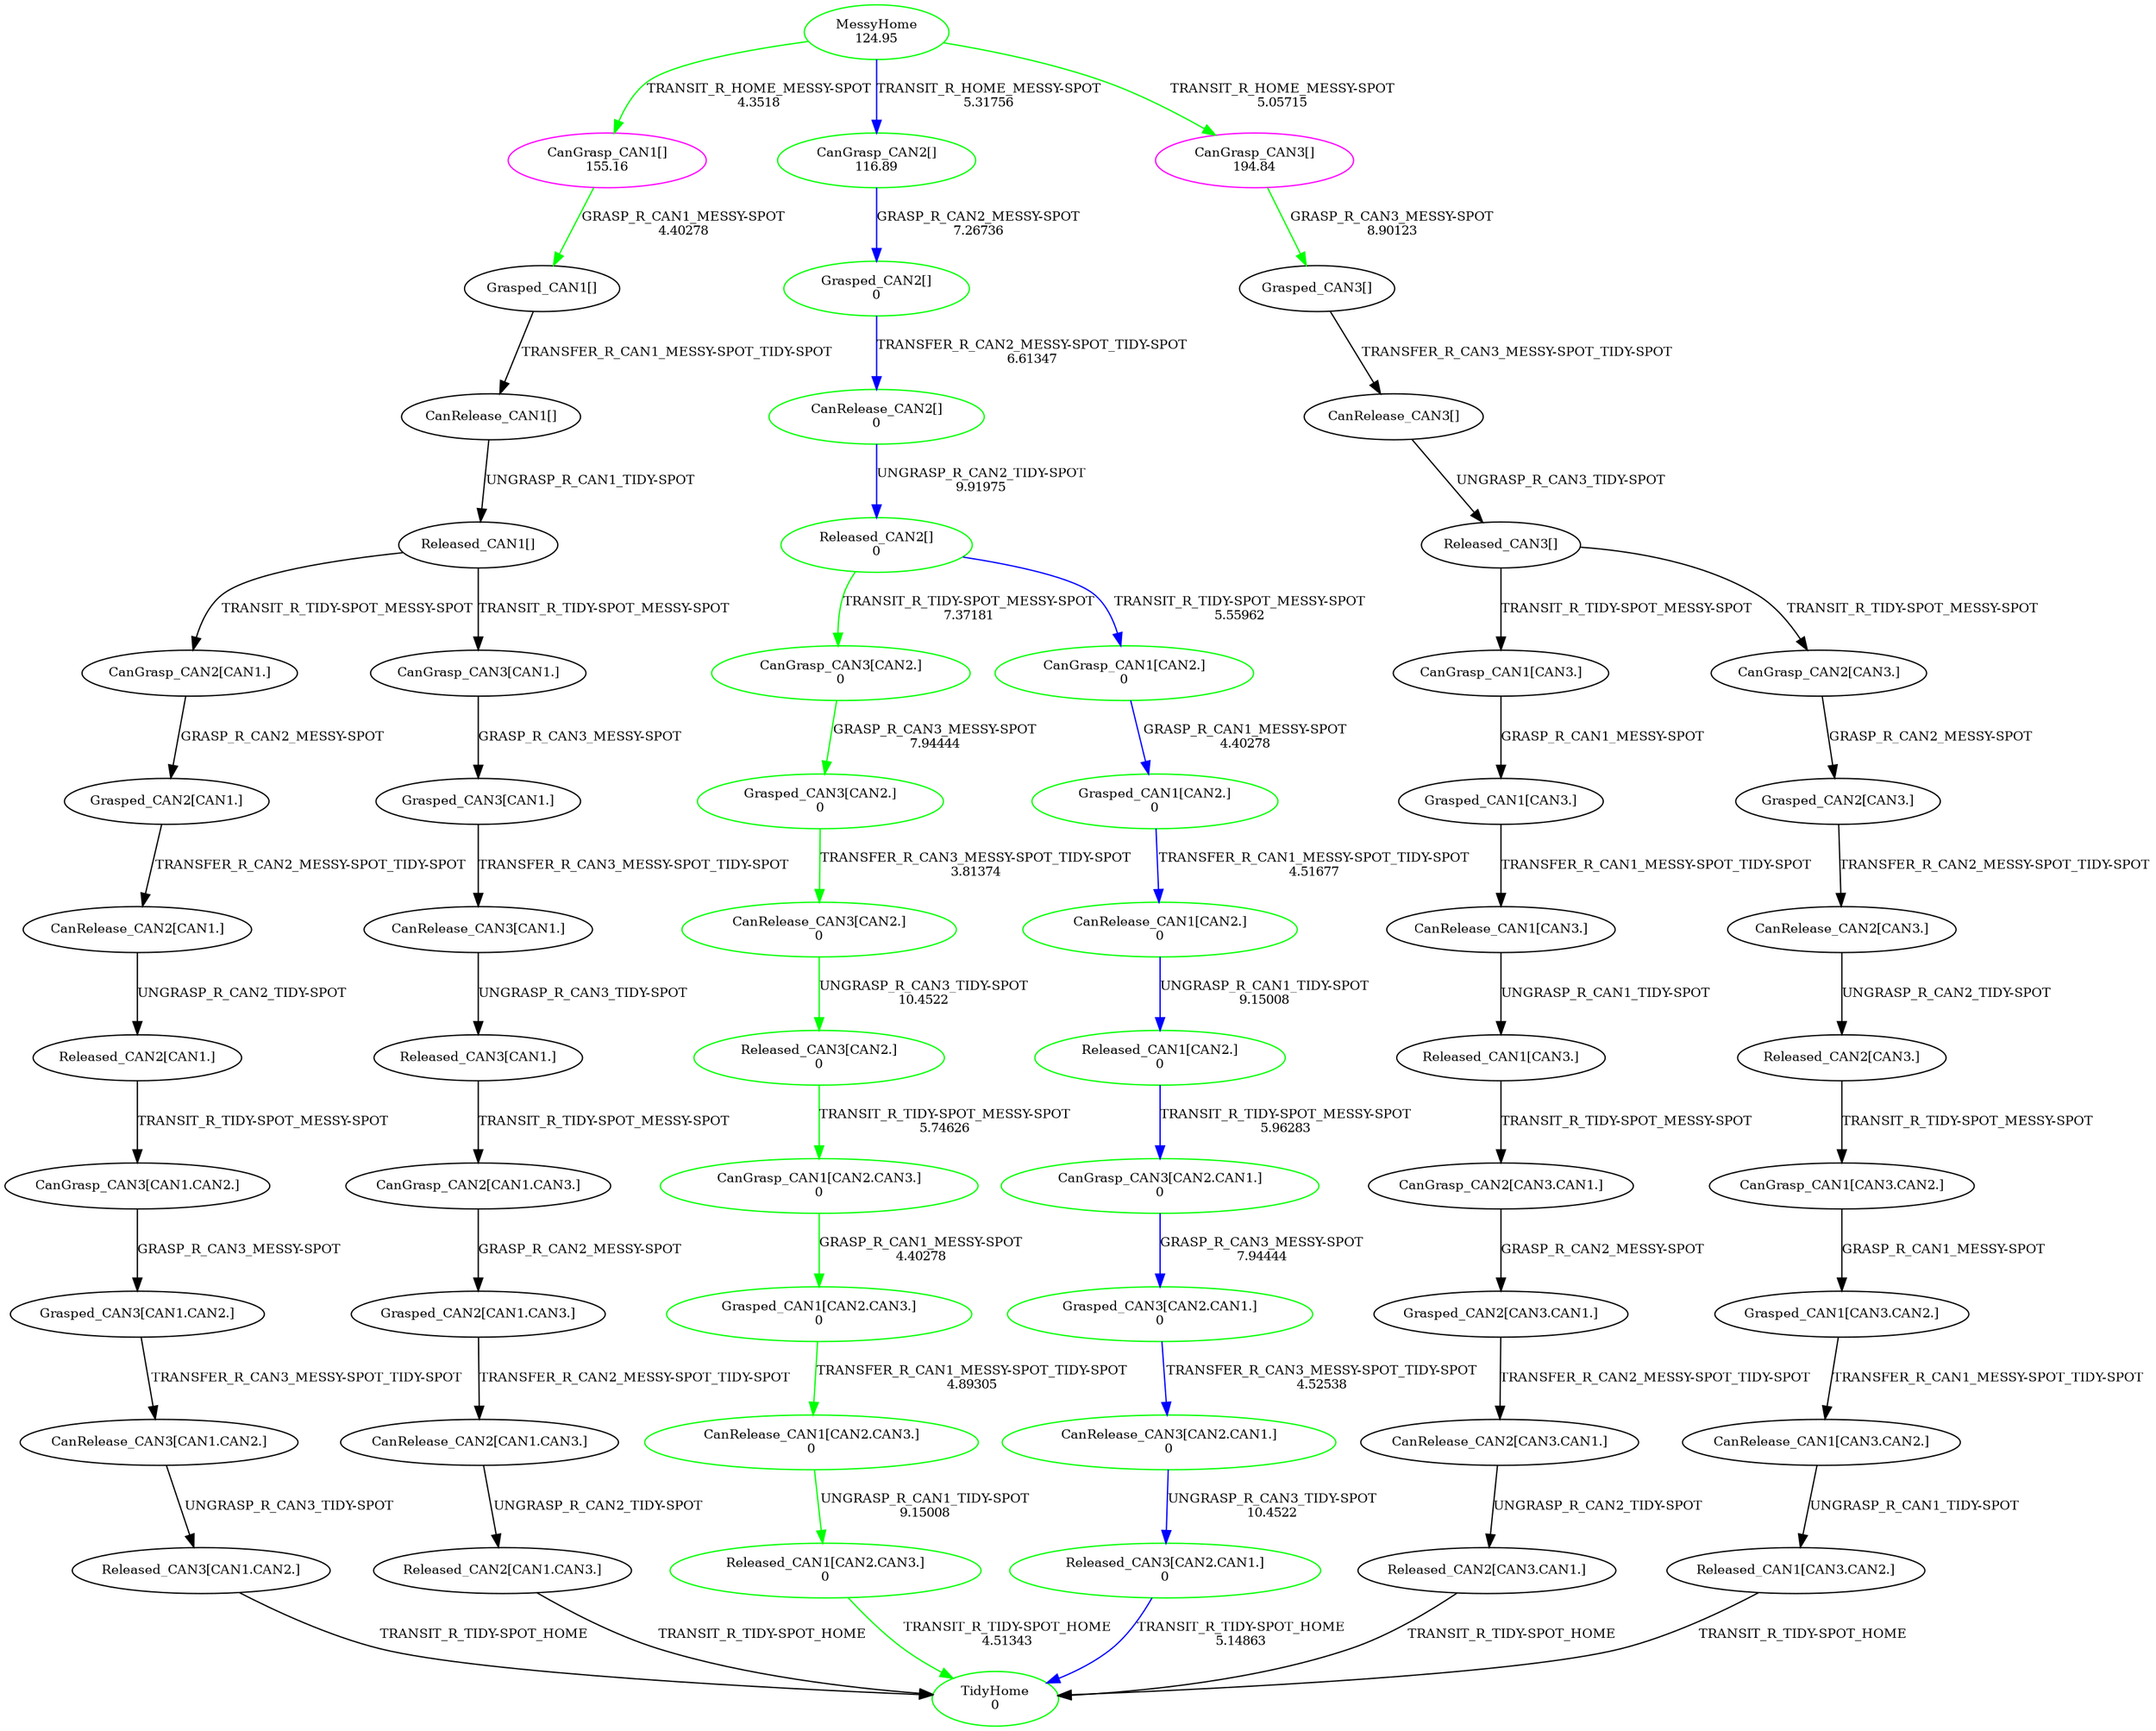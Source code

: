 digraph G {
0[label="MessyHome\n124.95",fontsize="10",color="green"];
1[label="TidyHome\n0",fontsize="10",color="green"];
2[label="CanGrasp_CAN1[]\n155.16",fontsize="10",color="magenta"];
3[label="Grasped_CAN1[]",fontsize="10"];
4[label="CanRelease_CAN1[]",fontsize="10"];
5[label="Released_CAN1[]",fontsize="10"];
6[label="CanGrasp_CAN2[CAN1.]",fontsize="10"];
7[label="Grasped_CAN2[CAN1.]",fontsize="10"];
8[label="CanRelease_CAN2[CAN1.]",fontsize="10"];
9[label="Released_CAN2[CAN1.]",fontsize="10"];
10[label="CanGrasp_CAN3[CAN1.CAN2.]",fontsize="10"];
11[label="Grasped_CAN3[CAN1.CAN2.]",fontsize="10"];
12[label="CanRelease_CAN3[CAN1.CAN2.]",fontsize="10"];
13[label="Released_CAN3[CAN1.CAN2.]",fontsize="10"];
14[label="CanGrasp_CAN3[CAN1.]",fontsize="10"];
15[label="Grasped_CAN3[CAN1.]",fontsize="10"];
16[label="CanRelease_CAN3[CAN1.]",fontsize="10"];
17[label="Released_CAN3[CAN1.]",fontsize="10"];
18[label="CanGrasp_CAN2[CAN1.CAN3.]",fontsize="10"];
19[label="Grasped_CAN2[CAN1.CAN3.]",fontsize="10"];
20[label="CanRelease_CAN2[CAN1.CAN3.]",fontsize="10"];
21[label="Released_CAN2[CAN1.CAN3.]",fontsize="10"];
22[label="CanGrasp_CAN2[]\n116.89",fontsize="10",color="green"];
23[label="Grasped_CAN2[]\n0",fontsize="10",color="green"];
24[label="CanRelease_CAN2[]\n0",fontsize="10",color="green"];
25[label="Released_CAN2[]\n0",fontsize="10",color="green"];
26[label="CanGrasp_CAN3[CAN2.]\n0",fontsize="10",color="green"];
27[label="Grasped_CAN3[CAN2.]\n0",fontsize="10",color="green"];
28[label="CanRelease_CAN3[CAN2.]\n0",fontsize="10",color="green"];
29[label="Released_CAN3[CAN2.]\n0",fontsize="10",color="green"];
30[label="CanGrasp_CAN1[CAN2.CAN3.]\n0",fontsize="10",color="green"];
31[label="Grasped_CAN1[CAN2.CAN3.]\n0",fontsize="10",color="green"];
32[label="CanRelease_CAN1[CAN2.CAN3.]\n0",fontsize="10",color="green"];
33[label="Released_CAN1[CAN2.CAN3.]\n0",fontsize="10",color="green"];
34[label="CanGrasp_CAN1[CAN2.]\n0",fontsize="10",color="green"];
35[label="Grasped_CAN1[CAN2.]\n0",fontsize="10",color="green"];
36[label="CanRelease_CAN1[CAN2.]\n0",fontsize="10",color="green"];
37[label="Released_CAN1[CAN2.]\n0",fontsize="10",color="green"];
38[label="CanGrasp_CAN3[CAN2.CAN1.]\n0",fontsize="10",color="green"];
39[label="Grasped_CAN3[CAN2.CAN1.]\n0",fontsize="10",color="green"];
40[label="CanRelease_CAN3[CAN2.CAN1.]\n0",fontsize="10",color="green"];
41[label="Released_CAN3[CAN2.CAN1.]\n0",fontsize="10",color="green"];
42[label="CanGrasp_CAN3[]\n194.84",fontsize="10",color="magenta"];
43[label="Grasped_CAN3[]",fontsize="10"];
44[label="CanRelease_CAN3[]",fontsize="10"];
45[label="Released_CAN3[]",fontsize="10"];
46[label="CanGrasp_CAN1[CAN3.]",fontsize="10"];
47[label="Grasped_CAN1[CAN3.]",fontsize="10"];
48[label="CanRelease_CAN1[CAN3.]",fontsize="10"];
49[label="Released_CAN1[CAN3.]",fontsize="10"];
50[label="CanGrasp_CAN2[CAN3.CAN1.]",fontsize="10"];
51[label="Grasped_CAN2[CAN3.CAN1.]",fontsize="10"];
52[label="CanRelease_CAN2[CAN3.CAN1.]",fontsize="10"];
53[label="Released_CAN2[CAN3.CAN1.]",fontsize="10"];
54[label="CanGrasp_CAN2[CAN3.]",fontsize="10"];
55[label="Grasped_CAN2[CAN3.]",fontsize="10"];
56[label="CanRelease_CAN2[CAN3.]",fontsize="10"];
57[label="Released_CAN2[CAN3.]",fontsize="10"];
58[label="CanGrasp_CAN1[CAN3.CAN2.]",fontsize="10"];
59[label="Grasped_CAN1[CAN3.CAN2.]",fontsize="10"];
60[label="CanRelease_CAN1[CAN3.CAN2.]",fontsize="10"];
61[label="Released_CAN1[CAN3.CAN2.]",fontsize="10"];
0->2 [label="TRANSIT_R_HOME_MESSY-SPOT\n4.3518",fontsize="10",color="green"];
2->3 [label="GRASP_R_CAN1_MESSY-SPOT\n4.40278",fontsize="10",color="green"];
3->4 [label="TRANSFER_R_CAN1_MESSY-SPOT_TIDY-SPOT",fontsize="10"];
4->5 [label="UNGRASP_R_CAN1_TIDY-SPOT",fontsize="10"];
5->6 [label="TRANSIT_R_TIDY-SPOT_MESSY-SPOT",fontsize="10"];
6->7 [label="GRASP_R_CAN2_MESSY-SPOT",fontsize="10"];
7->8 [label="TRANSFER_R_CAN2_MESSY-SPOT_TIDY-SPOT",fontsize="10"];
8->9 [label="UNGRASP_R_CAN2_TIDY-SPOT",fontsize="10"];
9->10 [label="TRANSIT_R_TIDY-SPOT_MESSY-SPOT",fontsize="10"];
10->11 [label="GRASP_R_CAN3_MESSY-SPOT",fontsize="10"];
11->12 [label="TRANSFER_R_CAN3_MESSY-SPOT_TIDY-SPOT",fontsize="10"];
12->13 [label="UNGRASP_R_CAN3_TIDY-SPOT",fontsize="10"];
13->1 [label="TRANSIT_R_TIDY-SPOT_HOME",fontsize="10"];
5->14 [label="TRANSIT_R_TIDY-SPOT_MESSY-SPOT",fontsize="10"];
14->15 [label="GRASP_R_CAN3_MESSY-SPOT",fontsize="10"];
15->16 [label="TRANSFER_R_CAN3_MESSY-SPOT_TIDY-SPOT",fontsize="10"];
16->17 [label="UNGRASP_R_CAN3_TIDY-SPOT",fontsize="10"];
17->18 [label="TRANSIT_R_TIDY-SPOT_MESSY-SPOT",fontsize="10"];
18->19 [label="GRASP_R_CAN2_MESSY-SPOT",fontsize="10"];
19->20 [label="TRANSFER_R_CAN2_MESSY-SPOT_TIDY-SPOT",fontsize="10"];
20->21 [label="UNGRASP_R_CAN2_TIDY-SPOT",fontsize="10"];
21->1 [label="TRANSIT_R_TIDY-SPOT_HOME",fontsize="10"];
0->22 [label="TRANSIT_R_HOME_MESSY-SPOT\n5.31756",fontsize="10",color="blue"];
22->23 [label="GRASP_R_CAN2_MESSY-SPOT\n7.26736",fontsize="10",color="blue"];
23->24 [label="TRANSFER_R_CAN2_MESSY-SPOT_TIDY-SPOT\n6.61347",fontsize="10",color="blue"];
24->25 [label="UNGRASP_R_CAN2_TIDY-SPOT\n9.91975",fontsize="10",color="blue"];
25->26 [label="TRANSIT_R_TIDY-SPOT_MESSY-SPOT\n7.37181",fontsize="10",color="green"];
26->27 [label="GRASP_R_CAN3_MESSY-SPOT\n7.94444",fontsize="10",color="green"];
27->28 [label="TRANSFER_R_CAN3_MESSY-SPOT_TIDY-SPOT\n3.81374",fontsize="10",color="green"];
28->29 [label="UNGRASP_R_CAN3_TIDY-SPOT\n10.4522",fontsize="10",color="green"];
29->30 [label="TRANSIT_R_TIDY-SPOT_MESSY-SPOT\n5.74626",fontsize="10",color="green"];
30->31 [label="GRASP_R_CAN1_MESSY-SPOT\n4.40278",fontsize="10",color="green"];
31->32 [label="TRANSFER_R_CAN1_MESSY-SPOT_TIDY-SPOT\n4.89305",fontsize="10",color="green"];
32->33 [label="UNGRASP_R_CAN1_TIDY-SPOT\n9.15008",fontsize="10",color="green"];
33->1 [label="TRANSIT_R_TIDY-SPOT_HOME\n4.51343",fontsize="10",color="green"];
25->34 [label="TRANSIT_R_TIDY-SPOT_MESSY-SPOT\n5.55962",fontsize="10",color="blue"];
34->35 [label="GRASP_R_CAN1_MESSY-SPOT\n4.40278",fontsize="10",color="blue"];
35->36 [label="TRANSFER_R_CAN1_MESSY-SPOT_TIDY-SPOT\n4.51677",fontsize="10",color="blue"];
36->37 [label="UNGRASP_R_CAN1_TIDY-SPOT\n9.15008",fontsize="10",color="blue"];
37->38 [label="TRANSIT_R_TIDY-SPOT_MESSY-SPOT\n5.96283",fontsize="10",color="blue"];
38->39 [label="GRASP_R_CAN3_MESSY-SPOT\n7.94444",fontsize="10",color="blue"];
39->40 [label="TRANSFER_R_CAN3_MESSY-SPOT_TIDY-SPOT\n4.52538",fontsize="10",color="blue"];
40->41 [label="UNGRASP_R_CAN3_TIDY-SPOT\n10.4522",fontsize="10",color="blue"];
41->1 [label="TRANSIT_R_TIDY-SPOT_HOME\n5.14863",fontsize="10",color="blue"];
0->42 [label="TRANSIT_R_HOME_MESSY-SPOT\n5.05715",fontsize="10",color="green"];
42->43 [label="GRASP_R_CAN3_MESSY-SPOT\n8.90123",fontsize="10",color="green"];
43->44 [label="TRANSFER_R_CAN3_MESSY-SPOT_TIDY-SPOT",fontsize="10"];
44->45 [label="UNGRASP_R_CAN3_TIDY-SPOT",fontsize="10"];
45->46 [label="TRANSIT_R_TIDY-SPOT_MESSY-SPOT",fontsize="10"];
46->47 [label="GRASP_R_CAN1_MESSY-SPOT",fontsize="10"];
47->48 [label="TRANSFER_R_CAN1_MESSY-SPOT_TIDY-SPOT",fontsize="10"];
48->49 [label="UNGRASP_R_CAN1_TIDY-SPOT",fontsize="10"];
49->50 [label="TRANSIT_R_TIDY-SPOT_MESSY-SPOT",fontsize="10"];
50->51 [label="GRASP_R_CAN2_MESSY-SPOT",fontsize="10"];
51->52 [label="TRANSFER_R_CAN2_MESSY-SPOT_TIDY-SPOT",fontsize="10"];
52->53 [label="UNGRASP_R_CAN2_TIDY-SPOT",fontsize="10"];
53->1 [label="TRANSIT_R_TIDY-SPOT_HOME",fontsize="10"];
45->54 [label="TRANSIT_R_TIDY-SPOT_MESSY-SPOT",fontsize="10"];
54->55 [label="GRASP_R_CAN2_MESSY-SPOT",fontsize="10"];
55->56 [label="TRANSFER_R_CAN2_MESSY-SPOT_TIDY-SPOT",fontsize="10"];
56->57 [label="UNGRASP_R_CAN2_TIDY-SPOT",fontsize="10"];
57->58 [label="TRANSIT_R_TIDY-SPOT_MESSY-SPOT",fontsize="10"];
58->59 [label="GRASP_R_CAN1_MESSY-SPOT",fontsize="10"];
59->60 [label="TRANSFER_R_CAN1_MESSY-SPOT_TIDY-SPOT",fontsize="10"];
60->61 [label="UNGRASP_R_CAN1_TIDY-SPOT",fontsize="10"];
61->1 [label="TRANSIT_R_TIDY-SPOT_HOME",fontsize="10"];
}
